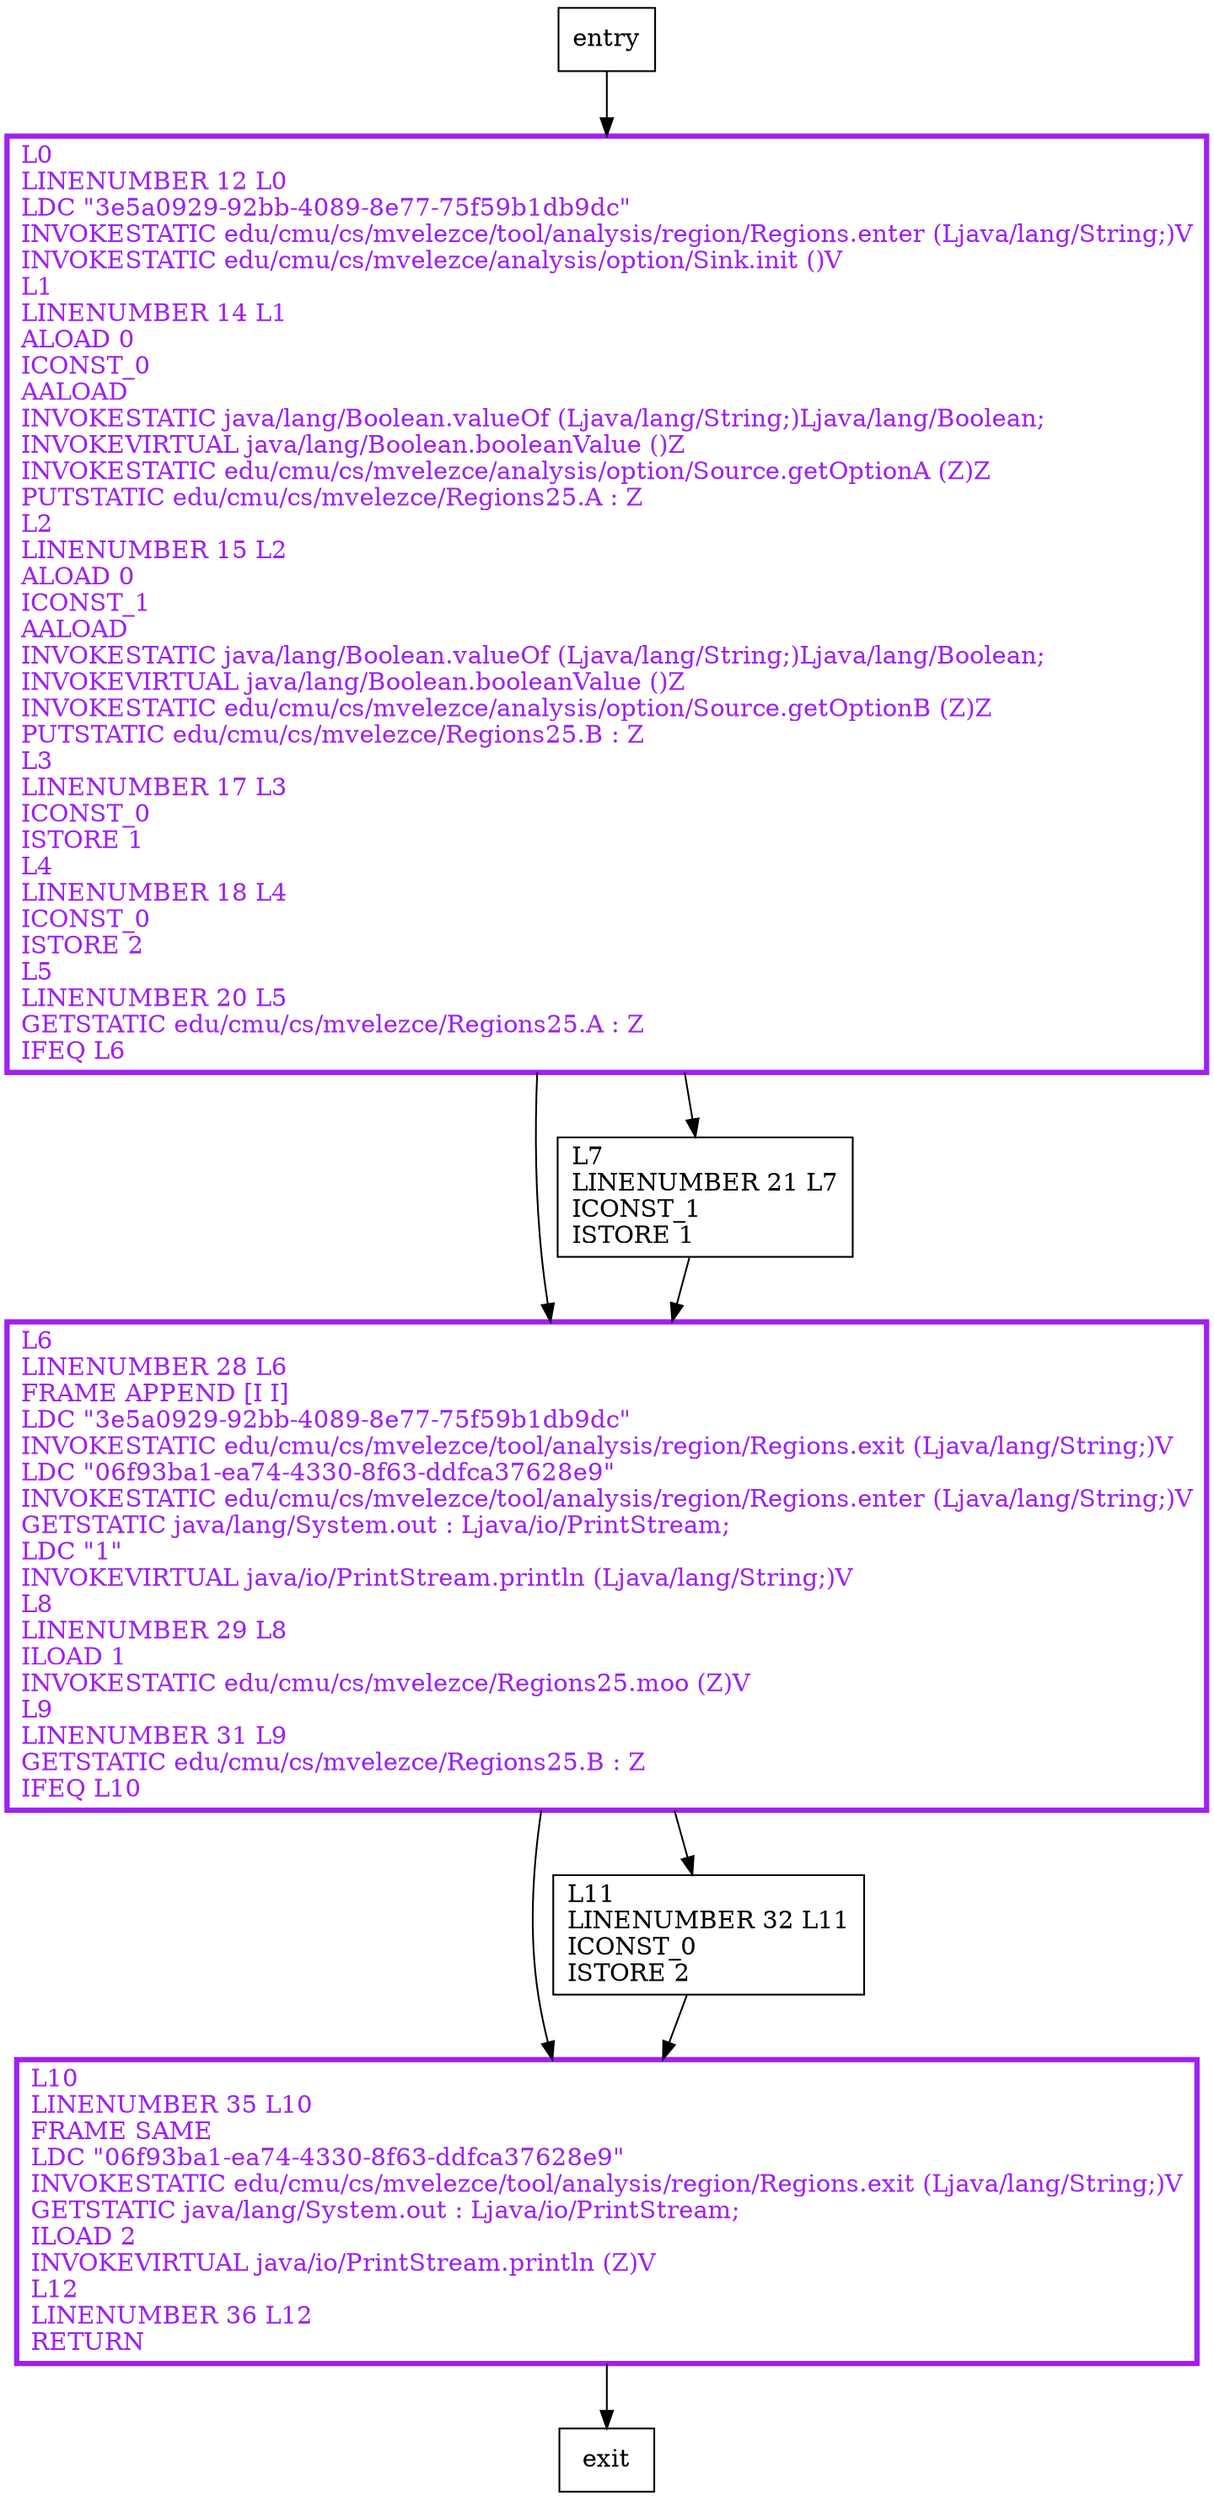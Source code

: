 digraph main {
node [shape=record];
308103108 [label="L10\lLINENUMBER 35 L10\lFRAME SAME\lLDC \"06f93ba1-ea74-4330-8f63-ddfca37628e9\"\lINVOKESTATIC edu/cmu/cs/mvelezce/tool/analysis/region/Regions.exit (Ljava/lang/String;)V\lGETSTATIC java/lang/System.out : Ljava/io/PrintStream;\lILOAD 2\lINVOKEVIRTUAL java/io/PrintStream.println (Z)V\lL12\lLINENUMBER 36 L12\lRETURN\l"];
1651318806 [label="L0\lLINENUMBER 12 L0\lLDC \"3e5a0929-92bb-4089-8e77-75f59b1db9dc\"\lINVOKESTATIC edu/cmu/cs/mvelezce/tool/analysis/region/Regions.enter (Ljava/lang/String;)V\lINVOKESTATIC edu/cmu/cs/mvelezce/analysis/option/Sink.init ()V\lL1\lLINENUMBER 14 L1\lALOAD 0\lICONST_0\lAALOAD\lINVOKESTATIC java/lang/Boolean.valueOf (Ljava/lang/String;)Ljava/lang/Boolean;\lINVOKEVIRTUAL java/lang/Boolean.booleanValue ()Z\lINVOKESTATIC edu/cmu/cs/mvelezce/analysis/option/Source.getOptionA (Z)Z\lPUTSTATIC edu/cmu/cs/mvelezce/Regions25.A : Z\lL2\lLINENUMBER 15 L2\lALOAD 0\lICONST_1\lAALOAD\lINVOKESTATIC java/lang/Boolean.valueOf (Ljava/lang/String;)Ljava/lang/Boolean;\lINVOKEVIRTUAL java/lang/Boolean.booleanValue ()Z\lINVOKESTATIC edu/cmu/cs/mvelezce/analysis/option/Source.getOptionB (Z)Z\lPUTSTATIC edu/cmu/cs/mvelezce/Regions25.B : Z\lL3\lLINENUMBER 17 L3\lICONST_0\lISTORE 1\lL4\lLINENUMBER 18 L4\lICONST_0\lISTORE 2\lL5\lLINENUMBER 20 L5\lGETSTATIC edu/cmu/cs/mvelezce/Regions25.A : Z\lIFEQ L6\l"];
760878472 [label="L6\lLINENUMBER 28 L6\lFRAME APPEND [I I]\lLDC \"3e5a0929-92bb-4089-8e77-75f59b1db9dc\"\lINVOKESTATIC edu/cmu/cs/mvelezce/tool/analysis/region/Regions.exit (Ljava/lang/String;)V\lLDC \"06f93ba1-ea74-4330-8f63-ddfca37628e9\"\lINVOKESTATIC edu/cmu/cs/mvelezce/tool/analysis/region/Regions.enter (Ljava/lang/String;)V\lGETSTATIC java/lang/System.out : Ljava/io/PrintStream;\lLDC \"1\"\lINVOKEVIRTUAL java/io/PrintStream.println (Ljava/lang/String;)V\lL8\lLINENUMBER 29 L8\lILOAD 1\lINVOKESTATIC edu/cmu/cs/mvelezce/Regions25.moo (Z)V\lL9\lLINENUMBER 31 L9\lGETSTATIC edu/cmu/cs/mvelezce/Regions25.B : Z\lIFEQ L10\l"];
1326541986 [label="L7\lLINENUMBER 21 L7\lICONST_1\lISTORE 1\l"];
423344137 [label="L11\lLINENUMBER 32 L11\lICONST_0\lISTORE 2\l"];
entry;
exit;
entry -> 1651318806;
308103108 -> exit;
1651318806 -> 760878472;
1651318806 -> 1326541986;
760878472 -> 308103108;
760878472 -> 423344137;
1326541986 -> 760878472;
423344137 -> 308103108;
308103108[fontcolor="purple", penwidth=3, color="purple"];
1651318806[fontcolor="purple", penwidth=3, color="purple"];
760878472[fontcolor="purple", penwidth=3, color="purple"];
}
